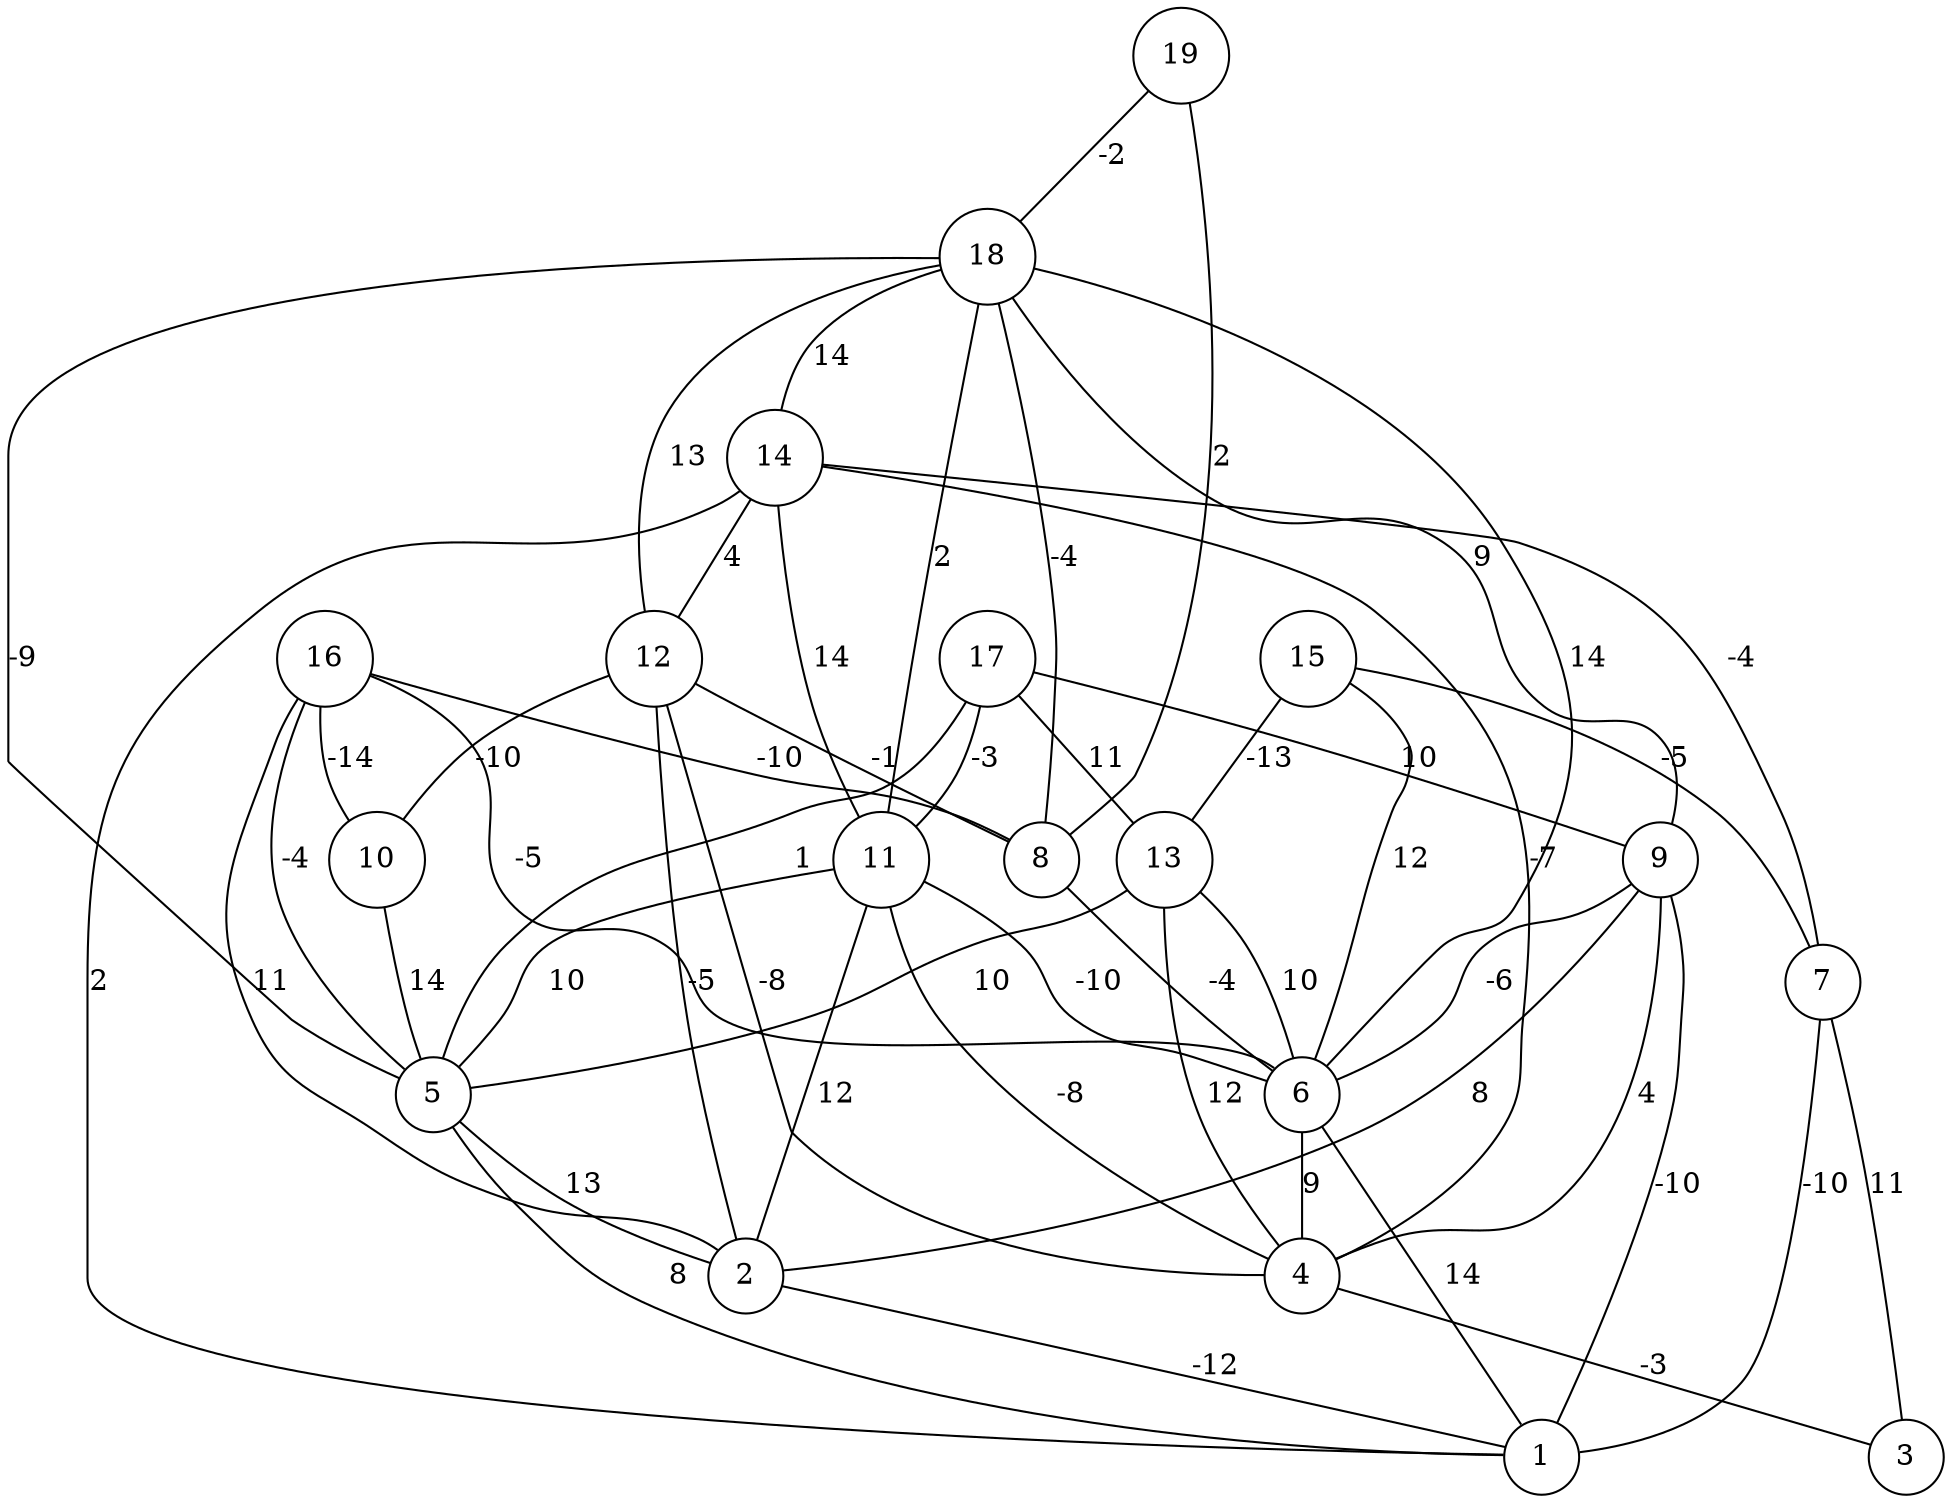 graph { 
	 fontname="Helvetica,Arial,sans-serif" 
	 node [shape = circle]; 
	 19 -- 8 [label = "2"];
	 19 -- 18 [label = "-2"];
	 18 -- 5 [label = "-9"];
	 18 -- 6 [label = "14"];
	 18 -- 8 [label = "-4"];
	 18 -- 9 [label = "9"];
	 18 -- 11 [label = "2"];
	 18 -- 12 [label = "13"];
	 18 -- 14 [label = "14"];
	 17 -- 5 [label = "1"];
	 17 -- 9 [label = "10"];
	 17 -- 11 [label = "-3"];
	 17 -- 13 [label = "11"];
	 16 -- 2 [label = "11"];
	 16 -- 5 [label = "-4"];
	 16 -- 6 [label = "-5"];
	 16 -- 8 [label = "-10"];
	 16 -- 10 [label = "-14"];
	 15 -- 6 [label = "12"];
	 15 -- 7 [label = "-5"];
	 15 -- 13 [label = "-13"];
	 14 -- 1 [label = "2"];
	 14 -- 4 [label = "-7"];
	 14 -- 7 [label = "-4"];
	 14 -- 11 [label = "14"];
	 14 -- 12 [label = "4"];
	 13 -- 4 [label = "12"];
	 13 -- 5 [label = "10"];
	 13 -- 6 [label = "10"];
	 12 -- 2 [label = "-5"];
	 12 -- 4 [label = "-8"];
	 12 -- 8 [label = "-1"];
	 12 -- 10 [label = "-10"];
	 11 -- 2 [label = "12"];
	 11 -- 4 [label = "-8"];
	 11 -- 5 [label = "10"];
	 11 -- 6 [label = "-10"];
	 10 -- 5 [label = "14"];
	 9 -- 1 [label = "-10"];
	 9 -- 2 [label = "8"];
	 9 -- 4 [label = "4"];
	 9 -- 6 [label = "-6"];
	 8 -- 6 [label = "-4"];
	 7 -- 1 [label = "-10"];
	 7 -- 3 [label = "11"];
	 6 -- 1 [label = "14"];
	 6 -- 4 [label = "9"];
	 5 -- 1 [label = "8"];
	 5 -- 2 [label = "13"];
	 4 -- 3 [label = "-3"];
	 2 -- 1 [label = "-12"];
	 1;
	 2;
	 3;
	 4;
	 5;
	 6;
	 7;
	 8;
	 9;
	 10;
	 11;
	 12;
	 13;
	 14;
	 15;
	 16;
	 17;
	 18;
	 19;
}
